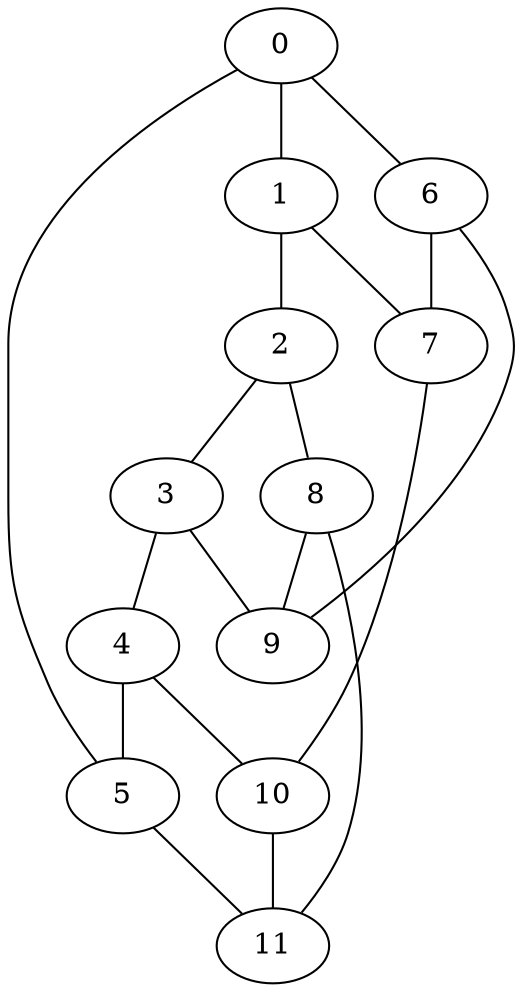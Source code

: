 graph g {0;1;2;3;4;5;6;7;8;9;10;11;0 -- 1;0 -- 5;0 -- 6;1 -- 2;1 -- 7;2 -- 3;2 -- 8;3 -- 4;3 -- 9;4 -- 5;4 -- 10;5 -- 11;6 -- 7;6 -- 9;7 -- 10;8 -- 9;8 -- 11;10 -- 11;}